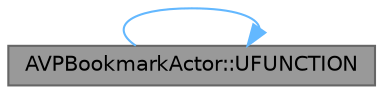 digraph "AVPBookmarkActor::UFUNCTION"
{
 // INTERACTIVE_SVG=YES
 // LATEX_PDF_SIZE
  bgcolor="transparent";
  edge [fontname=Helvetica,fontsize=10,labelfontname=Helvetica,labelfontsize=10];
  node [fontname=Helvetica,fontsize=10,shape=box,height=0.2,width=0.4];
  rankdir="LR";
  Node1 [id="Node000001",label="AVPBookmarkActor::UFUNCTION",height=0.2,width=0.4,color="gray40", fillcolor="grey60", style="filled", fontcolor="black",tooltip="Update the mesh color and BookmarkColor variable."];
  Node1 -> Node1 [id="edge1_Node000001_Node000001",color="steelblue1",style="solid",tooltip=" "];
}
